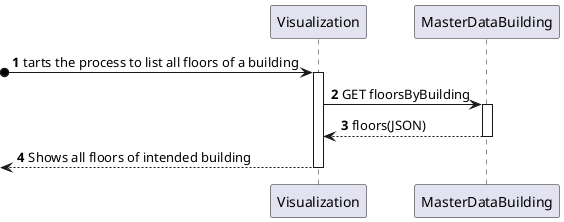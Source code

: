 @startuml

autonumber
participant Visualization
participant "MasterDataBuilding" as GI

?o-> Visualization: tarts the process to list all floors of a building
activate Visualization

Visualization -> GI: GET floorsByBuilding
activate GI
GI --> Visualization: floors(JSON)
deactivate GI

<-- Visualization: Shows all floors of intended building
deactivate Visualization


@enduml
